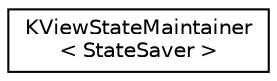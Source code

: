 digraph "Graphical Class Hierarchy"
{
  edge [fontname="Helvetica",fontsize="10",labelfontname="Helvetica",labelfontsize="10"];
  node [fontname="Helvetica",fontsize="10",shape=record];
  rankdir="LR";
  Node0 [label="KViewStateMaintainer\l\< StateSaver \>",height=0.2,width=0.4,color="black", fillcolor="white", style="filled",URL="$classKViewStateMaintainer.html",tooltip="Encapsulates the maintenance of state between resets of QAbstractItemModel. "];
}
